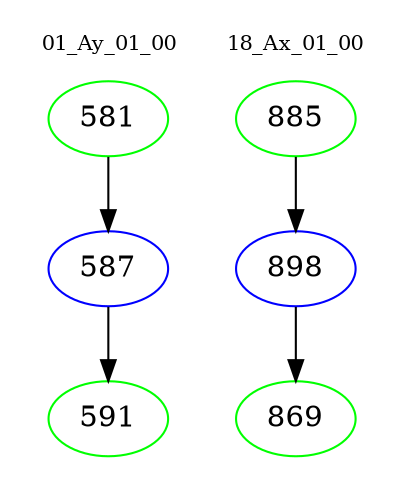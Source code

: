 digraph{
subgraph cluster_0 {
color = white
label = "01_Ay_01_00";
fontsize=10;
T0_581 [label="581", color="green"]
T0_581 -> T0_587 [color="black"]
T0_587 [label="587", color="blue"]
T0_587 -> T0_591 [color="black"]
T0_591 [label="591", color="green"]
}
subgraph cluster_1 {
color = white
label = "18_Ax_01_00";
fontsize=10;
T1_885 [label="885", color="green"]
T1_885 -> T1_898 [color="black"]
T1_898 [label="898", color="blue"]
T1_898 -> T1_869 [color="black"]
T1_869 [label="869", color="green"]
}
}
